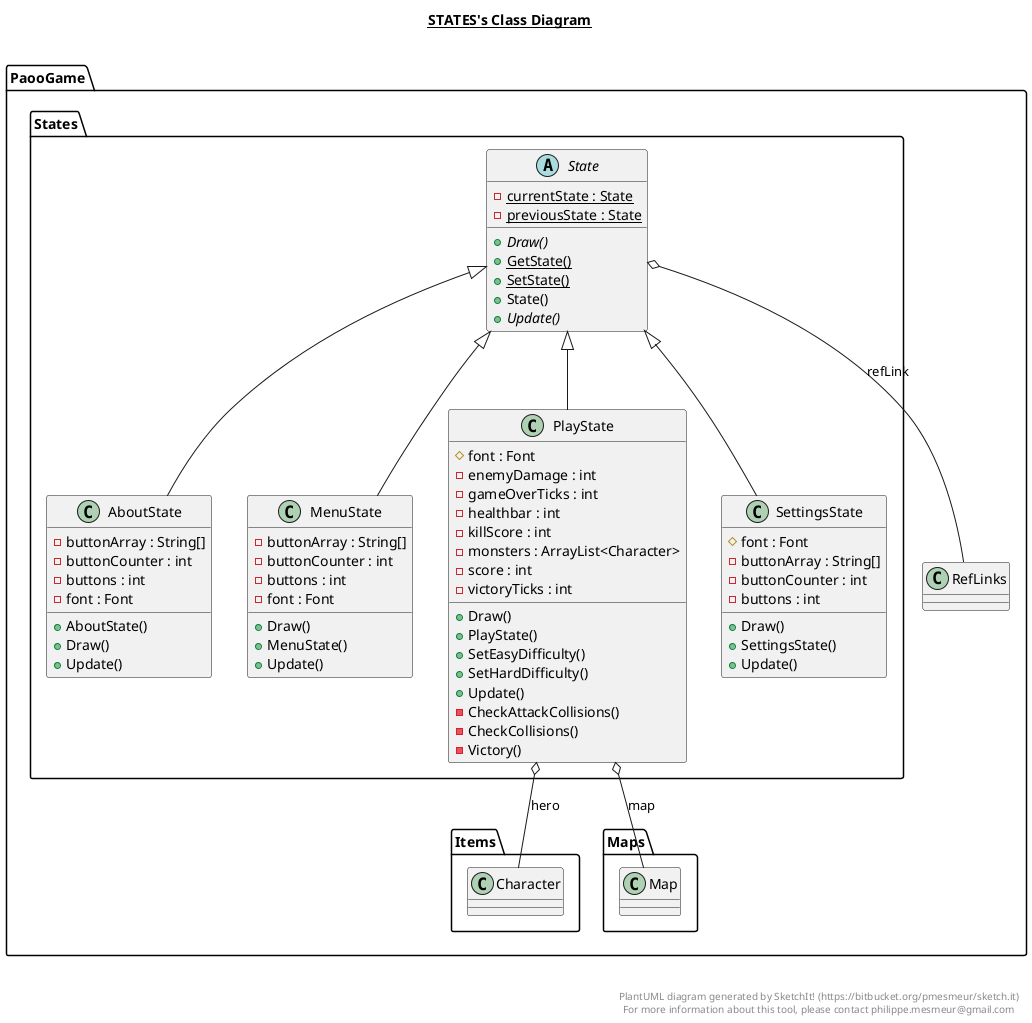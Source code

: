 @startuml

title __STATES's Class Diagram__\n

  namespace PaooGame {
    namespace States {
      class PaooGame.States.AboutState {
          - buttonArray : String[]
          - buttonCounter : int
          - buttons : int
          - font : Font
          + AboutState()
          + Draw()
          + Update()
      }
    }
  }
  

  namespace PaooGame {
    namespace States {
      class PaooGame.States.MenuState {
          - buttonArray : String[]
          - buttonCounter : int
          - buttons : int
          - font : Font
          + Draw()
          + MenuState()
          + Update()
      }
    }
  }
  

  namespace PaooGame {
    namespace States {
      class PaooGame.States.PlayState {
          # font : Font
          - enemyDamage : int
          - gameOverTicks : int
          - healthbar : int
          - killScore : int
          - monsters : ArrayList<Character>
          - score : int
          - victoryTicks : int
          + Draw()
          + PlayState()
          + SetEasyDifficulty()
          + SetHardDifficulty()
          + Update()
          - CheckAttackCollisions()
          - CheckCollisions()
          - Victory()
      }
    }
  }
  

  namespace PaooGame {
    namespace States {
      class PaooGame.States.SettingsState {
          # font : Font
          - buttonArray : String[]
          - buttonCounter : int
          - buttons : int
          + Draw()
          + SettingsState()
          + Update()
      }
    }
  }
  

  namespace PaooGame {
    namespace States {
      abstract class PaooGame.States.State {
          {static} - currentState : State
          {static} - previousState : State
          {abstract} + Draw()
          {static} + GetState()
          {static} + SetState()
          + State()
          {abstract} + Update()
      }
    }
  }
  

  PaooGame.States.AboutState -up-|> PaooGame.States.State
  PaooGame.States.MenuState -up-|> PaooGame.States.State
  PaooGame.States.PlayState -up-|> PaooGame.States.State
  PaooGame.States.PlayState o-- PaooGame.Items.Character : hero
  PaooGame.States.PlayState o-- PaooGame.Maps.Map : map
  PaooGame.States.SettingsState -up-|> PaooGame.States.State
  PaooGame.States.State o-- PaooGame.RefLinks : refLink


right footer


PlantUML diagram generated by SketchIt! (https://bitbucket.org/pmesmeur/sketch.it)
For more information about this tool, please contact philippe.mesmeur@gmail.com
endfooter

@enduml
